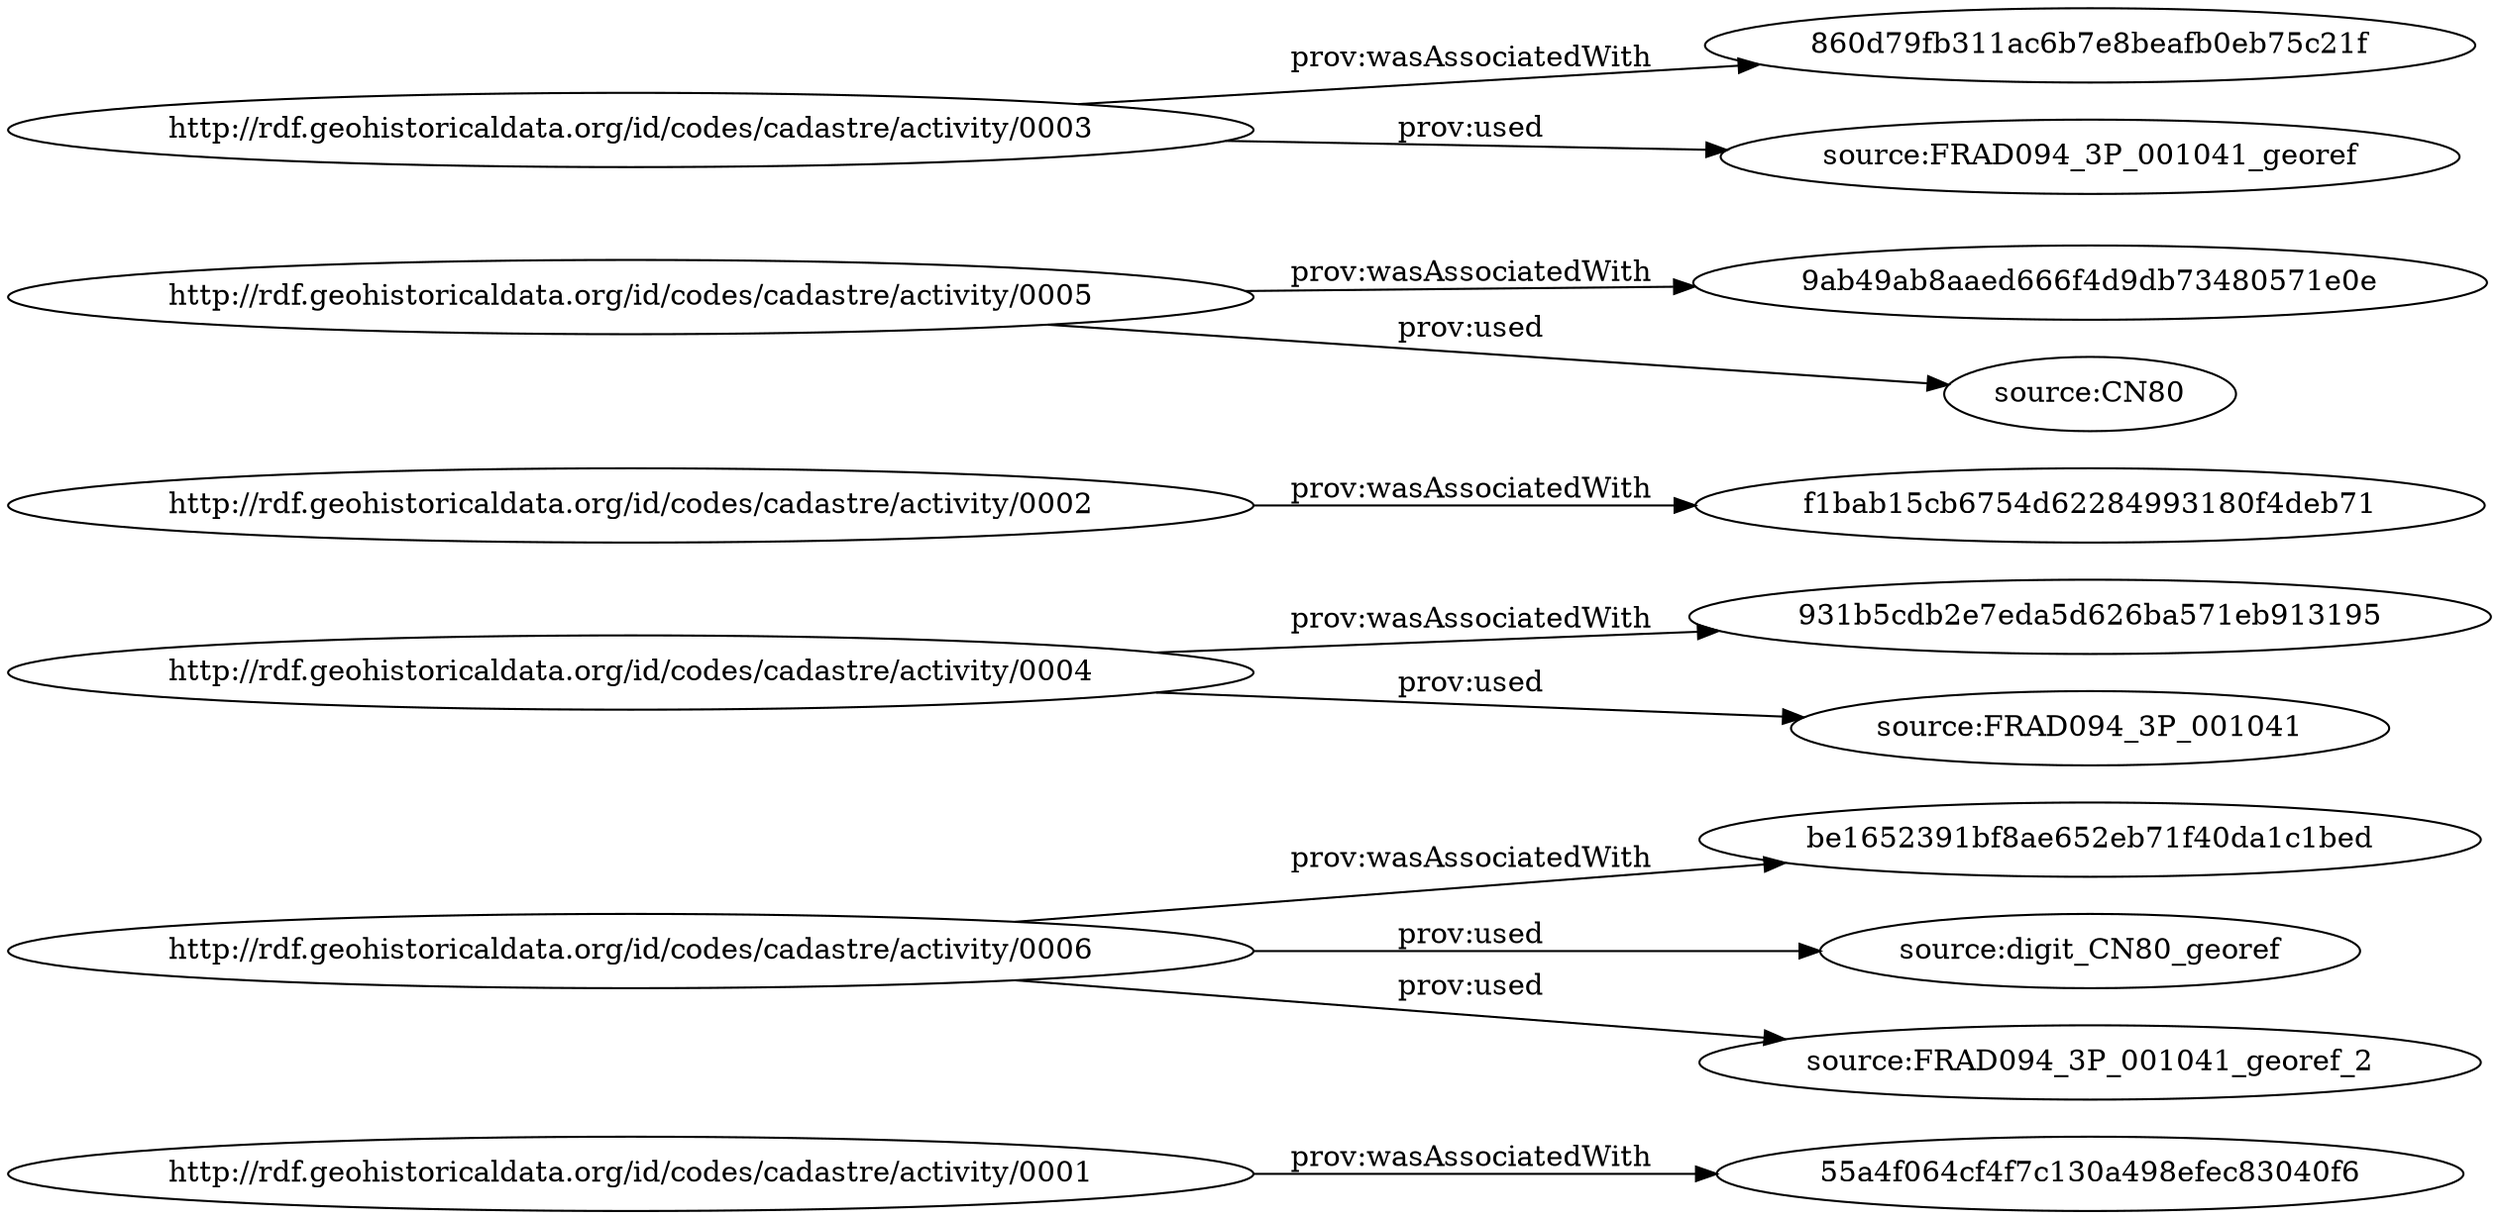 digraph ar2dtool_diagram { 
rankdir=LR;
size="1501"
	"http://rdf.geohistoricaldata.org/id/codes/cadastre/activity/0001" -> "55a4f064cf4f7c130a498efec83040f6" [ label = "prov:wasAssociatedWith" ];
	"http://rdf.geohistoricaldata.org/id/codes/cadastre/activity/0006" -> "be1652391bf8ae652eb71f40da1c1bed" [ label = "prov:wasAssociatedWith" ];
	"http://rdf.geohistoricaldata.org/id/codes/cadastre/activity/0006" -> "source:digit_CN80_georef" [ label = "prov:used" ];
	"http://rdf.geohistoricaldata.org/id/codes/cadastre/activity/0006" -> "source:FRAD094_3P_001041_georef_2" [ label = "prov:used" ];
	"http://rdf.geohistoricaldata.org/id/codes/cadastre/activity/0004" -> "931b5cdb2e7eda5d626ba571eb913195" [ label = "prov:wasAssociatedWith" ];
	"http://rdf.geohistoricaldata.org/id/codes/cadastre/activity/0004" -> "source:FRAD094_3P_001041" [ label = "prov:used" ];
	"http://rdf.geohistoricaldata.org/id/codes/cadastre/activity/0002" -> "f1bab15cb6754d62284993180f4deb71" [ label = "prov:wasAssociatedWith" ];
	"http://rdf.geohistoricaldata.org/id/codes/cadastre/activity/0005" -> "9ab49ab8aaed666f4d9db73480571e0e" [ label = "prov:wasAssociatedWith" ];
	"http://rdf.geohistoricaldata.org/id/codes/cadastre/activity/0005" -> "source:CN80" [ label = "prov:used" ];
	"http://rdf.geohistoricaldata.org/id/codes/cadastre/activity/0003" -> "860d79fb311ac6b7e8beafb0eb75c21f" [ label = "prov:wasAssociatedWith" ];
	"http://rdf.geohistoricaldata.org/id/codes/cadastre/activity/0003" -> "source:FRAD094_3P_001041_georef" [ label = "prov:used" ];

}
